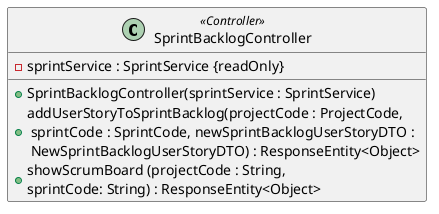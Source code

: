 @startuml
'Attribute syntax: <visibility> <name> : <type> <multiplicity> = <default>
'Method syntax: <visibility> <name (parameter-list)> : <return-type> - For simplicity the type of the parameter-list is not specified

class SprintBacklogController<<Controller>> {
    - sprintService : SprintService {readOnly}

    +SprintBacklogController(sprintService : SprintService)
    +addUserStoryToSprintBacklog(projectCode : ProjectCode,\n sprintCode : SprintCode, newSprintBacklogUserStoryDTO :\n NewSprintBacklogUserStoryDTO) : ResponseEntity<Object>
    +showScrumBoard (projectCode : String, \nsprintCode: String) : ResponseEntity<Object>
}

@enduml